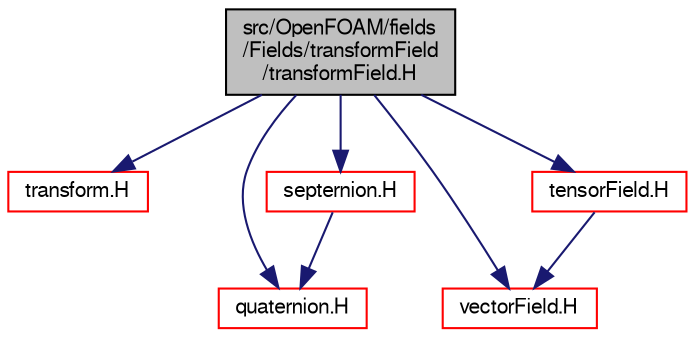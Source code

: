 digraph "src/OpenFOAM/fields/Fields/transformField/transformField.H"
{
  bgcolor="transparent";
  edge [fontname="FreeSans",fontsize="10",labelfontname="FreeSans",labelfontsize="10"];
  node [fontname="FreeSans",fontsize="10",shape=record];
  Node0 [label="src/OpenFOAM/fields\l/Fields/transformField\l/transformField.H",height=0.2,width=0.4,color="black", fillcolor="grey75", style="filled", fontcolor="black"];
  Node0 -> Node1 [color="midnightblue",fontsize="10",style="solid",fontname="FreeSans"];
  Node1 [label="transform.H",height=0.2,width=0.4,color="red",URL="$a12779.html",tooltip="3D tensor transformation operations. "];
  Node0 -> Node57 [color="midnightblue",fontsize="10",style="solid",fontname="FreeSans"];
  Node57 [label="quaternion.H",height=0.2,width=0.4,color="red",URL="$a12443.html"];
  Node0 -> Node59 [color="midnightblue",fontsize="10",style="solid",fontname="FreeSans"];
  Node59 [label="septernion.H",height=0.2,width=0.4,color="red",URL="$a12545.html"];
  Node59 -> Node57 [color="midnightblue",fontsize="10",style="solid",fontname="FreeSans"];
  Node0 -> Node61 [color="midnightblue",fontsize="10",style="solid",fontname="FreeSans"];
  Node61 [label="vectorField.H",height=0.2,width=0.4,color="red",URL="$a09782.html"];
  Node0 -> Node101 [color="midnightblue",fontsize="10",style="solid",fontname="FreeSans"];
  Node101 [label="tensorField.H",height=0.2,width=0.4,color="red",URL="$a09716.html"];
  Node101 -> Node61 [color="midnightblue",fontsize="10",style="solid",fontname="FreeSans"];
}
